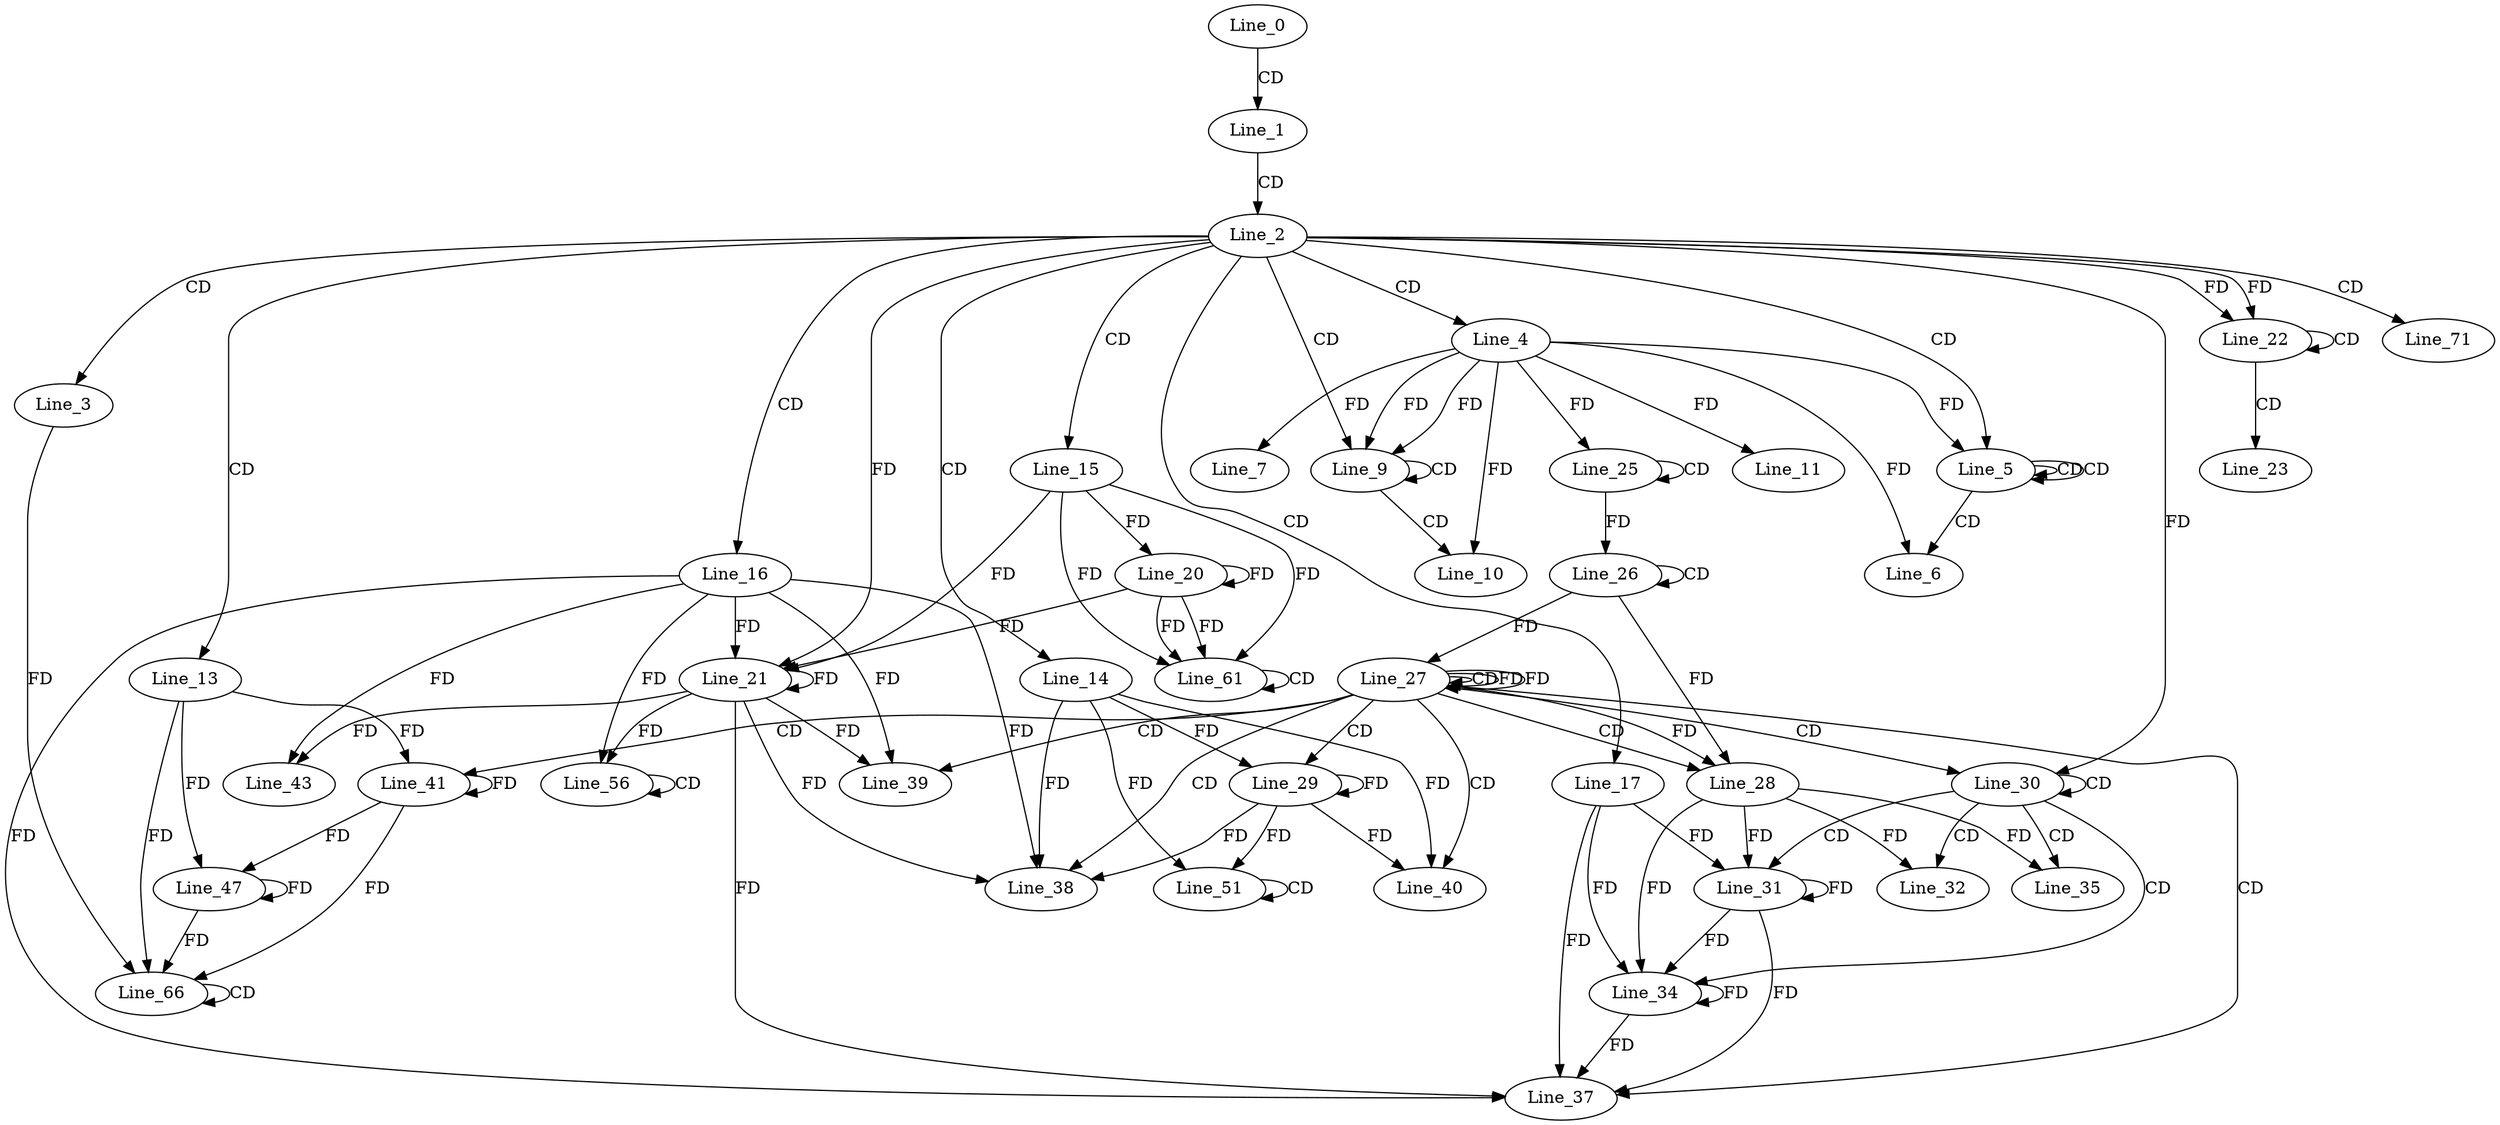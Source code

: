 digraph G {
  Line_0;
  Line_1;
  Line_2;
  Line_3;
  Line_4;
  Line_5;
  Line_5;
  Line_5;
  Line_6;
  Line_6;
  Line_7;
  Line_9;
  Line_9;
  Line_10;
  Line_10;
  Line_11;
  Line_13;
  Line_14;
  Line_15;
  Line_16;
  Line_17;
  Line_20;
  Line_21;
  Line_21;
  Line_22;
  Line_22;
  Line_23;
  Line_25;
  Line_25;
  Line_26;
  Line_26;
  Line_27;
  Line_27;
  Line_27;
  Line_27;
  Line_28;
  Line_28;
  Line_29;
  Line_30;
  Line_30;
  Line_31;
  Line_31;
  Line_32;
  Line_32;
  Line_34;
  Line_34;
  Line_35;
  Line_35;
  Line_37;
  Line_38;
  Line_39;
  Line_40;
  Line_41;
  Line_43;
  Line_47;
  Line_51;
  Line_51;
  Line_56;
  Line_56;
  Line_61;
  Line_61;
  Line_66;
  Line_66;
  Line_71;
  Line_0 -> Line_1 [ label="CD" ];
  Line_1 -> Line_2 [ label="CD" ];
  Line_2 -> Line_3 [ label="CD" ];
  Line_2 -> Line_4 [ label="CD" ];
  Line_2 -> Line_5 [ label="CD" ];
  Line_5 -> Line_5 [ label="CD" ];
  Line_5 -> Line_5 [ label="CD" ];
  Line_4 -> Line_5 [ label="FD" ];
  Line_5 -> Line_6 [ label="CD" ];
  Line_4 -> Line_6 [ label="FD" ];
  Line_4 -> Line_7 [ label="FD" ];
  Line_2 -> Line_9 [ label="CD" ];
  Line_4 -> Line_9 [ label="FD" ];
  Line_9 -> Line_9 [ label="CD" ];
  Line_4 -> Line_9 [ label="FD" ];
  Line_9 -> Line_10 [ label="CD" ];
  Line_4 -> Line_10 [ label="FD" ];
  Line_4 -> Line_11 [ label="FD" ];
  Line_2 -> Line_13 [ label="CD" ];
  Line_2 -> Line_14 [ label="CD" ];
  Line_2 -> Line_15 [ label="CD" ];
  Line_2 -> Line_16 [ label="CD" ];
  Line_2 -> Line_17 [ label="CD" ];
  Line_15 -> Line_20 [ label="FD" ];
  Line_20 -> Line_20 [ label="FD" ];
  Line_16 -> Line_21 [ label="FD" ];
  Line_21 -> Line_21 [ label="FD" ];
  Line_2 -> Line_21 [ label="FD" ];
  Line_15 -> Line_21 [ label="FD" ];
  Line_20 -> Line_21 [ label="FD" ];
  Line_2 -> Line_22 [ label="FD" ];
  Line_22 -> Line_22 [ label="CD" ];
  Line_2 -> Line_22 [ label="FD" ];
  Line_22 -> Line_23 [ label="CD" ];
  Line_25 -> Line_25 [ label="CD" ];
  Line_4 -> Line_25 [ label="FD" ];
  Line_26 -> Line_26 [ label="CD" ];
  Line_25 -> Line_26 [ label="FD" ];
  Line_27 -> Line_27 [ label="CD" ];
  Line_26 -> Line_27 [ label="FD" ];
  Line_27 -> Line_27 [ label="FD" ];
  Line_27 -> Line_28 [ label="CD" ];
  Line_26 -> Line_28 [ label="FD" ];
  Line_27 -> Line_28 [ label="FD" ];
  Line_27 -> Line_29 [ label="CD" ];
  Line_29 -> Line_29 [ label="FD" ];
  Line_14 -> Line_29 [ label="FD" ];
  Line_27 -> Line_30 [ label="CD" ];
  Line_30 -> Line_30 [ label="CD" ];
  Line_2 -> Line_30 [ label="FD" ];
  Line_30 -> Line_31 [ label="CD" ];
  Line_31 -> Line_31 [ label="FD" ];
  Line_17 -> Line_31 [ label="FD" ];
  Line_28 -> Line_31 [ label="FD" ];
  Line_30 -> Line_32 [ label="CD" ];
  Line_28 -> Line_32 [ label="FD" ];
  Line_30 -> Line_34 [ label="CD" ];
  Line_31 -> Line_34 [ label="FD" ];
  Line_34 -> Line_34 [ label="FD" ];
  Line_17 -> Line_34 [ label="FD" ];
  Line_28 -> Line_34 [ label="FD" ];
  Line_30 -> Line_35 [ label="CD" ];
  Line_28 -> Line_35 [ label="FD" ];
  Line_27 -> Line_37 [ label="CD" ];
  Line_16 -> Line_37 [ label="FD" ];
  Line_21 -> Line_37 [ label="FD" ];
  Line_31 -> Line_37 [ label="FD" ];
  Line_34 -> Line_37 [ label="FD" ];
  Line_17 -> Line_37 [ label="FD" ];
  Line_27 -> Line_38 [ label="CD" ];
  Line_29 -> Line_38 [ label="FD" ];
  Line_14 -> Line_38 [ label="FD" ];
  Line_16 -> Line_38 [ label="FD" ];
  Line_21 -> Line_38 [ label="FD" ];
  Line_27 -> Line_39 [ label="CD" ];
  Line_16 -> Line_39 [ label="FD" ];
  Line_21 -> Line_39 [ label="FD" ];
  Line_27 -> Line_40 [ label="CD" ];
  Line_29 -> Line_40 [ label="FD" ];
  Line_14 -> Line_40 [ label="FD" ];
  Line_27 -> Line_41 [ label="CD" ];
  Line_41 -> Line_41 [ label="FD" ];
  Line_13 -> Line_41 [ label="FD" ];
  Line_16 -> Line_43 [ label="FD" ];
  Line_21 -> Line_43 [ label="FD" ];
  Line_41 -> Line_47 [ label="FD" ];
  Line_13 -> Line_47 [ label="FD" ];
  Line_47 -> Line_47 [ label="FD" ];
  Line_29 -> Line_51 [ label="FD" ];
  Line_14 -> Line_51 [ label="FD" ];
  Line_51 -> Line_51 [ label="CD" ];
  Line_16 -> Line_56 [ label="FD" ];
  Line_21 -> Line_56 [ label="FD" ];
  Line_56 -> Line_56 [ label="CD" ];
  Line_15 -> Line_61 [ label="FD" ];
  Line_20 -> Line_61 [ label="FD" ];
  Line_61 -> Line_61 [ label="CD" ];
  Line_15 -> Line_61 [ label="FD" ];
  Line_20 -> Line_61 [ label="FD" ];
  Line_41 -> Line_66 [ label="FD" ];
  Line_13 -> Line_66 [ label="FD" ];
  Line_47 -> Line_66 [ label="FD" ];
  Line_66 -> Line_66 [ label="CD" ];
  Line_3 -> Line_66 [ label="FD" ];
  Line_2 -> Line_71 [ label="CD" ];
  Line_27 -> Line_27 [ label="FD" ];
}
